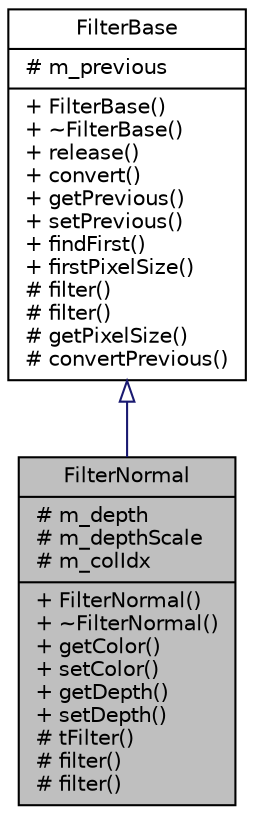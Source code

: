 digraph G
{
  edge [fontname="Helvetica",fontsize="10",labelfontname="Helvetica",labelfontsize="10"];
  node [fontname="Helvetica",fontsize="10",shape=record];
  Node1 [label="{FilterNormal\n|# m_depth\l# m_depthScale\l# m_colIdx\l|+ FilterNormal()\l+ ~FilterNormal()\l+ getColor()\l+ setColor()\l+ getDepth()\l+ setDepth()\l# tFilter()\l# filter()\l# filter()\l}",height=0.2,width=0.4,color="black", fillcolor="grey75", style="filled" fontcolor="black"];
  Node2 -> Node1 [dir=back,color="midnightblue",fontsize="10",style="solid",arrowtail="empty",fontname="Helvetica"];
  Node2 [label="{FilterBase\n|# m_previous\l|+ FilterBase()\l+ ~FilterBase()\l+ release()\l+ convert()\l+ getPrevious()\l+ setPrevious()\l+ findFirst()\l+ firstPixelSize()\l# filter()\l# filter()\l# getPixelSize()\l# convertPrevious()\l}",height=0.2,width=0.4,color="black", fillcolor="white", style="filled",URL="$d0/d26/classFilterBase.html",tooltip="base class for pixel filters"];
}
